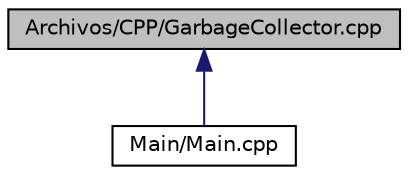 digraph "Archivos/CPP/GarbageCollector.cpp"
{
  edge [fontname="Helvetica",fontsize="10",labelfontname="Helvetica",labelfontsize="10"];
  node [fontname="Helvetica",fontsize="10",shape=record];
  Node11 [label="Archivos/CPP/GarbageCollector.cpp",height=0.2,width=0.4,color="black", fillcolor="grey75", style="filled", fontcolor="black"];
  Node11 -> Node12 [dir="back",color="midnightblue",fontsize="10",style="solid",fontname="Helvetica"];
  Node12 [label="Main/Main.cpp",height=0.2,width=0.4,color="black", fillcolor="white", style="filled",URL="$_main_8cpp.html"];
}

